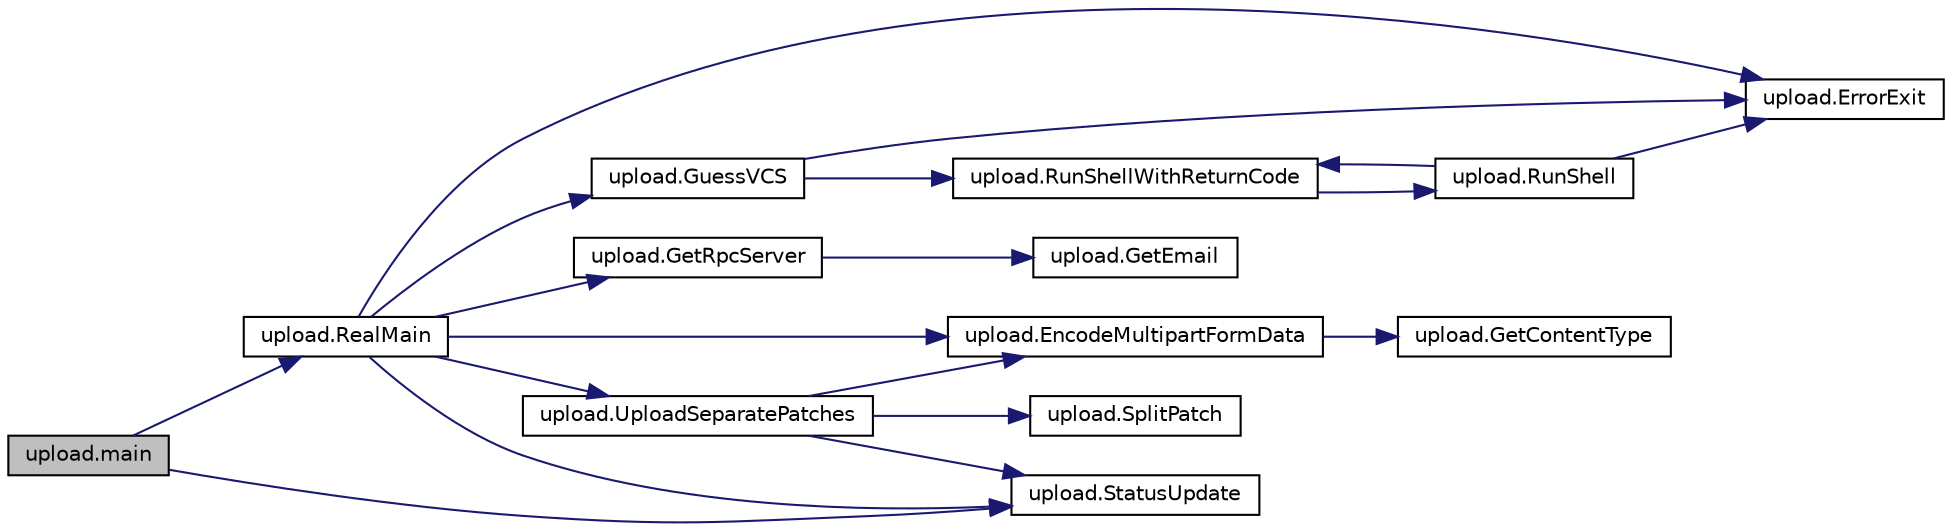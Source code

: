digraph "upload.main"
{
  edge [fontname="Helvetica",fontsize="10",labelfontname="Helvetica",labelfontsize="10"];
  node [fontname="Helvetica",fontsize="10",shape=record];
  rankdir="LR";
  Node64 [label="upload.main",height=0.2,width=0.4,color="black", fillcolor="grey75", style="filled", fontcolor="black"];
  Node64 -> Node65 [color="midnightblue",fontsize="10",style="solid",fontname="Helvetica"];
  Node65 [label="upload.RealMain",height=0.2,width=0.4,color="black", fillcolor="white", style="filled",URL="$d3/d3e/namespaceupload.html#ad6226af96c9f1905602b8002bd5de952"];
  Node65 -> Node66 [color="midnightblue",fontsize="10",style="solid",fontname="Helvetica"];
  Node66 [label="upload.GuessVCS",height=0.2,width=0.4,color="black", fillcolor="white", style="filled",URL="$d3/d3e/namespaceupload.html#a31390568253accd22ee51861eaeb99bd"];
  Node66 -> Node67 [color="midnightblue",fontsize="10",style="solid",fontname="Helvetica"];
  Node67 [label="upload.RunShellWithReturnCode",height=0.2,width=0.4,color="black", fillcolor="white", style="filled",URL="$d3/d3e/namespaceupload.html#afa542d3a5a4f4fce174a1c23644a9204"];
  Node67 -> Node68 [color="midnightblue",fontsize="10",style="solid",fontname="Helvetica"];
  Node68 [label="upload.RunShell",height=0.2,width=0.4,color="black", fillcolor="white", style="filled",URL="$d3/d3e/namespaceupload.html#adddc423c49132e8879cbb25d6be2cf11"];
  Node68 -> Node67 [color="midnightblue",fontsize="10",style="solid",fontname="Helvetica"];
  Node68 -> Node69 [color="midnightblue",fontsize="10",style="solid",fontname="Helvetica"];
  Node69 [label="upload.ErrorExit",height=0.2,width=0.4,color="black", fillcolor="white", style="filled",URL="$d3/d3e/namespaceupload.html#adea53186a1d73e92cc839b7c35c2c044"];
  Node66 -> Node69 [color="midnightblue",fontsize="10",style="solid",fontname="Helvetica"];
  Node65 -> Node69 [color="midnightblue",fontsize="10",style="solid",fontname="Helvetica"];
  Node65 -> Node70 [color="midnightblue",fontsize="10",style="solid",fontname="Helvetica"];
  Node70 [label="upload.GetRpcServer",height=0.2,width=0.4,color="black", fillcolor="white", style="filled",URL="$d3/d3e/namespaceupload.html#a1dadef480a702dbc5d0fb66203b9abe7"];
  Node70 -> Node71 [color="midnightblue",fontsize="10",style="solid",fontname="Helvetica"];
  Node71 [label="upload.GetEmail",height=0.2,width=0.4,color="black", fillcolor="white", style="filled",URL="$d3/d3e/namespaceupload.html#a4f169469a6d43221ebd38cfd546484e1"];
  Node65 -> Node72 [color="midnightblue",fontsize="10",style="solid",fontname="Helvetica"];
  Node72 [label="upload.EncodeMultipartFormData",height=0.2,width=0.4,color="black", fillcolor="white", style="filled",URL="$d3/d3e/namespaceupload.html#ae12985a2c860c124c502dd2099b702eb"];
  Node72 -> Node73 [color="midnightblue",fontsize="10",style="solid",fontname="Helvetica"];
  Node73 [label="upload.GetContentType",height=0.2,width=0.4,color="black", fillcolor="white", style="filled",URL="$d3/d3e/namespaceupload.html#a753a004706d964335ad218628e07b063"];
  Node65 -> Node74 [color="midnightblue",fontsize="10",style="solid",fontname="Helvetica"];
  Node74 [label="upload.StatusUpdate",height=0.2,width=0.4,color="black", fillcolor="white", style="filled",URL="$d3/d3e/namespaceupload.html#a79ce84c196c018f3b0c7ff7a9b626b58"];
  Node65 -> Node75 [color="midnightblue",fontsize="10",style="solid",fontname="Helvetica"];
  Node75 [label="upload.UploadSeparatePatches",height=0.2,width=0.4,color="black", fillcolor="white", style="filled",URL="$d3/d3e/namespaceupload.html#a7ec83cb7f7bfb9109c19b6f91552b3ee"];
  Node75 -> Node76 [color="midnightblue",fontsize="10",style="solid",fontname="Helvetica"];
  Node76 [label="upload.SplitPatch",height=0.2,width=0.4,color="black", fillcolor="white", style="filled",URL="$d3/d3e/namespaceupload.html#a9dd260785ca4cc97e245234811ef1949"];
  Node75 -> Node72 [color="midnightblue",fontsize="10",style="solid",fontname="Helvetica"];
  Node75 -> Node74 [color="midnightblue",fontsize="10",style="solid",fontname="Helvetica"];
  Node64 -> Node74 [color="midnightblue",fontsize="10",style="solid",fontname="Helvetica"];
}
